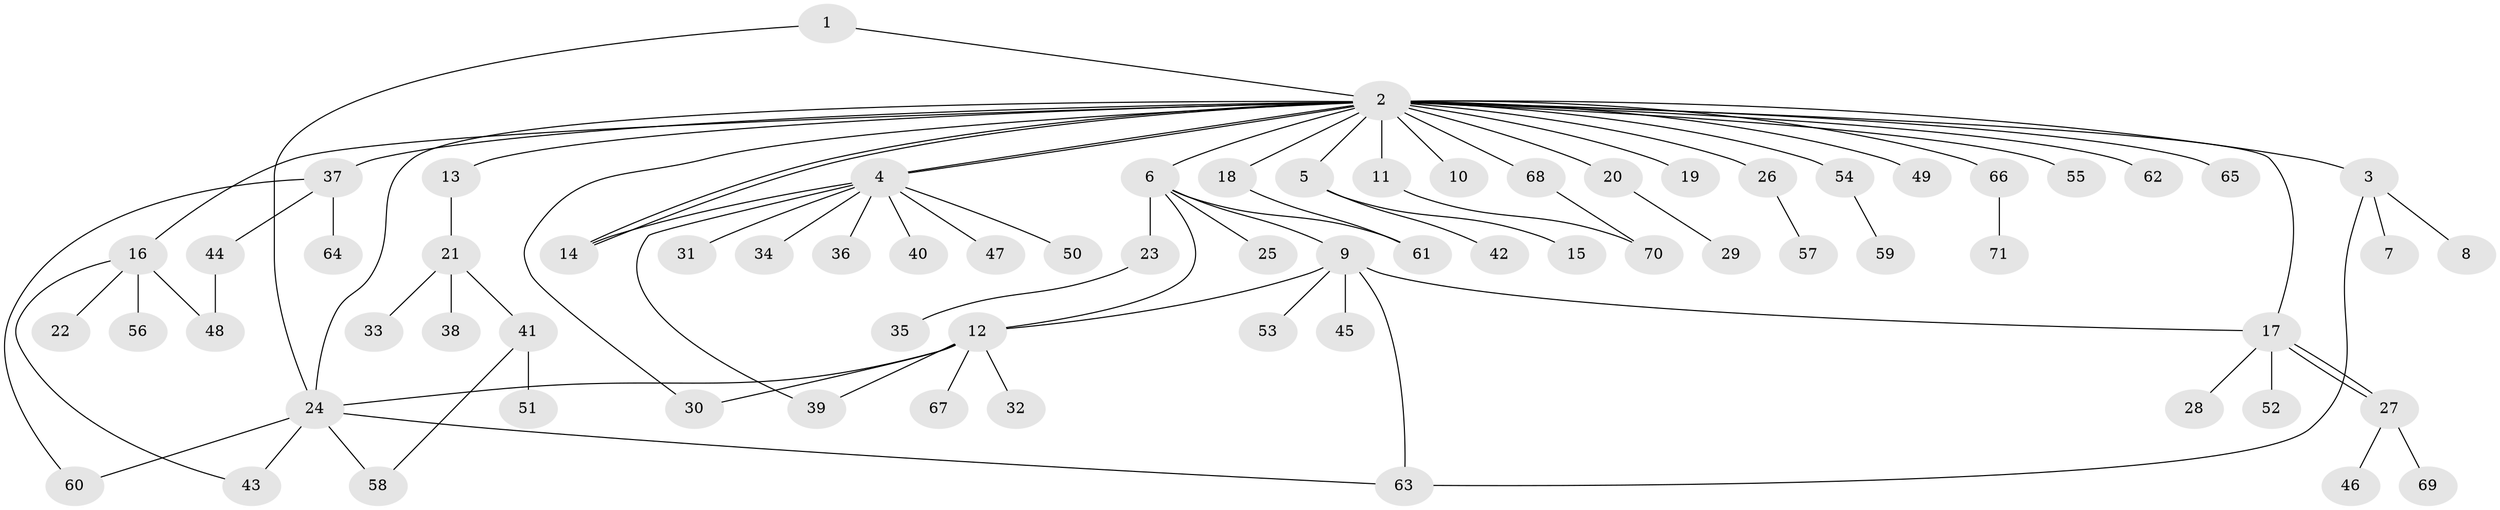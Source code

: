 // Generated by graph-tools (version 1.1) at 2025/35/03/09/25 02:35:27]
// undirected, 71 vertices, 88 edges
graph export_dot {
graph [start="1"]
  node [color=gray90,style=filled];
  1;
  2;
  3;
  4;
  5;
  6;
  7;
  8;
  9;
  10;
  11;
  12;
  13;
  14;
  15;
  16;
  17;
  18;
  19;
  20;
  21;
  22;
  23;
  24;
  25;
  26;
  27;
  28;
  29;
  30;
  31;
  32;
  33;
  34;
  35;
  36;
  37;
  38;
  39;
  40;
  41;
  42;
  43;
  44;
  45;
  46;
  47;
  48;
  49;
  50;
  51;
  52;
  53;
  54;
  55;
  56;
  57;
  58;
  59;
  60;
  61;
  62;
  63;
  64;
  65;
  66;
  67;
  68;
  69;
  70;
  71;
  1 -- 2;
  1 -- 24;
  2 -- 3;
  2 -- 4;
  2 -- 4;
  2 -- 5;
  2 -- 6;
  2 -- 10;
  2 -- 11;
  2 -- 13;
  2 -- 14;
  2 -- 14;
  2 -- 16;
  2 -- 17;
  2 -- 18;
  2 -- 19;
  2 -- 20;
  2 -- 24;
  2 -- 26;
  2 -- 30;
  2 -- 37;
  2 -- 49;
  2 -- 54;
  2 -- 55;
  2 -- 62;
  2 -- 65;
  2 -- 66;
  2 -- 68;
  3 -- 7;
  3 -- 8;
  3 -- 63;
  4 -- 14;
  4 -- 31;
  4 -- 34;
  4 -- 36;
  4 -- 39;
  4 -- 40;
  4 -- 47;
  4 -- 50;
  5 -- 15;
  5 -- 42;
  6 -- 9;
  6 -- 12;
  6 -- 23;
  6 -- 25;
  6 -- 61;
  9 -- 12;
  9 -- 17;
  9 -- 45;
  9 -- 53;
  9 -- 63;
  11 -- 70;
  12 -- 24;
  12 -- 30;
  12 -- 32;
  12 -- 39;
  12 -- 67;
  13 -- 21;
  16 -- 22;
  16 -- 43;
  16 -- 48;
  16 -- 56;
  17 -- 27;
  17 -- 27;
  17 -- 28;
  17 -- 52;
  18 -- 61;
  20 -- 29;
  21 -- 33;
  21 -- 38;
  21 -- 41;
  23 -- 35;
  24 -- 43;
  24 -- 58;
  24 -- 60;
  24 -- 63;
  26 -- 57;
  27 -- 46;
  27 -- 69;
  37 -- 44;
  37 -- 60;
  37 -- 64;
  41 -- 51;
  41 -- 58;
  44 -- 48;
  54 -- 59;
  66 -- 71;
  68 -- 70;
}
